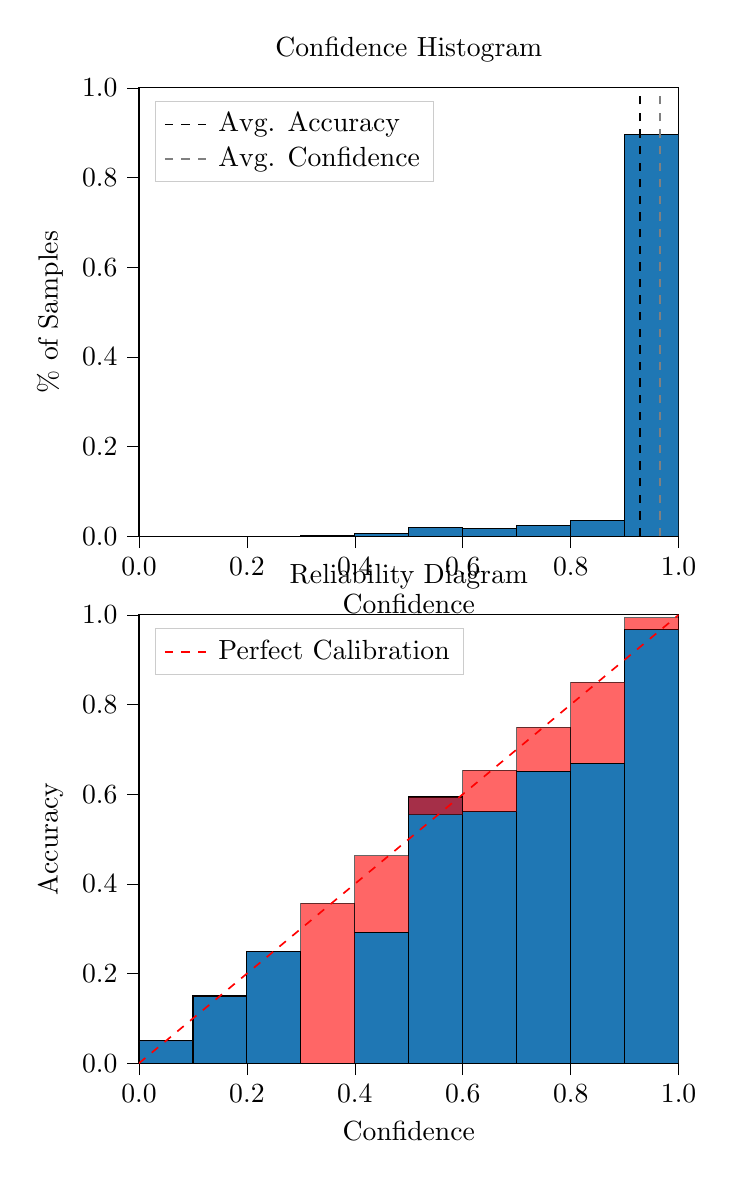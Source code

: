% This file was created by tikzplotlib v0.9.8.
\begin{tikzpicture}

\definecolor{color0}{rgb}{0.122,0.467,0.706}

\begin{groupplot}[group style={group size=1 by 2}]
\nextgroupplot[
legend cell align={left},
legend style={
  fill opacity=0.8,
  draw opacity=1,
  text opacity=1,
  at={(0.03,0.97)},
  anchor=north west,
  draw=white!80!black
},
tick align=outside,
tick pos=left,
title={Confidence Histogram},
x grid style={white!69.02!black},
xlabel={Confidence},
xmin=0, xmax=1,
xtick style={color=black},
xtick={0,0.2,0.4,0.6,0.8,1},
xticklabels={0.0,0.2,0.4,0.6,0.8,1.0},
y grid style={white!69.02!black},
ylabel={\% of Samples},
ymin=0, ymax=1,
ytick style={color=black},
ytick={0,0.2,0.4,0.6,0.8,1},
yticklabels={0.0,0.2,0.4,0.6,0.8,1.0}
]
\draw[draw=black,fill=color0] (axis cs:-6.939e-18,0) rectangle (axis cs:0.1,0);
\draw[draw=black,fill=color0] (axis cs:0.1,0) rectangle (axis cs:0.2,0);
\draw[draw=black,fill=color0] (axis cs:0.2,0) rectangle (axis cs:0.3,0);
\draw[draw=black,fill=color0] (axis cs:0.3,0) rectangle (axis cs:0.4,0.001);
\draw[draw=black,fill=color0] (axis cs:0.4,0) rectangle (axis cs:0.5,0.007);
\draw[draw=black,fill=color0] (axis cs:0.5,0) rectangle (axis cs:0.6,0.02);
\draw[draw=black,fill=color0] (axis cs:0.6,0) rectangle (axis cs:0.7,0.017);
\draw[draw=black,fill=color0] (axis cs:0.7,0) rectangle (axis cs:0.8,0.024);
\draw[draw=black,fill=color0] (axis cs:0.8,0) rectangle (axis cs:0.9,0.035);
\draw[draw=black,fill=color0] (axis cs:0.9,0) rectangle (axis cs:1,0.896);
\addplot [semithick, black, dashed]
table {%
0.929 0
0.929 1
};
\addlegendentry{Avg. Accuracy}
\addplot [semithick, white!50.196!black, dashed]
table {%
0.965 0
0.965 1
};
\addlegendentry{Avg. Confidence}

\nextgroupplot[
legend cell align={left},
legend style={
  fill opacity=0.8,
  draw opacity=1,
  text opacity=1,
  at={(0.03,0.97)},
  anchor=north west,
  draw=white!80!black
},
tick align=outside,
tick pos=left,
title={Reliability Diagram},
x grid style={white!69.02!black},
xlabel={Confidence},
xmin=0, xmax=1,
xtick style={color=black},
xtick={0,0.2,0.4,0.6,0.8,1},
xticklabels={0.0,0.2,0.4,0.6,0.8,1.0},
y grid style={white!69.02!black},
ylabel={Accuracy},
ymin=0, ymax=1,
ytick style={color=black},
ytick={0,0.2,0.4,0.6,0.8,1},
yticklabels={0.0,0.2,0.4,0.6,0.8,1.0}
]
\draw[draw=black,fill=color0] (axis cs:-6.939e-18,0) rectangle (axis cs:0.1,0.05);
\draw[draw=black,fill=color0] (axis cs:0.1,0) rectangle (axis cs:0.2,0.15);
\draw[draw=black,fill=color0] (axis cs:0.2,0) rectangle (axis cs:0.3,0.25);
\draw[draw=black,fill=color0] (axis cs:0.3,0) rectangle (axis cs:0.4,0);
\draw[draw=black,fill=color0] (axis cs:0.4,0) rectangle (axis cs:0.5,0.292);
\draw[draw=black,fill=color0] (axis cs:0.5,0) rectangle (axis cs:0.6,0.594);
\draw[draw=black,fill=color0] (axis cs:0.6,0) rectangle (axis cs:0.7,0.561);
\draw[draw=black,fill=color0] (axis cs:0.7,0) rectangle (axis cs:0.8,0.651);
\draw[draw=black,fill=color0] (axis cs:0.8,0) rectangle (axis cs:0.9,0.669);
\draw[draw=black,fill=color0] (axis cs:0.9,0) rectangle (axis cs:1,0.967);
\draw[draw=black,fill=red,opacity=0.6] (axis cs:-6.939e-18,0.05) rectangle (axis cs:0.1,0.05);
\draw[draw=black,fill=red,opacity=0.6] (axis cs:0.1,0.15) rectangle (axis cs:0.2,0.15);
\draw[draw=black,fill=red,opacity=0.6] (axis cs:0.2,0.25) rectangle (axis cs:0.3,0.25);
\draw[draw=black,fill=red,opacity=0.6] (axis cs:0.3,0) rectangle (axis cs:0.4,0.357);
\draw[draw=black,fill=red,opacity=0.6] (axis cs:0.4,0.292) rectangle (axis cs:0.5,0.463);
\draw[draw=black,fill=red,opacity=0.6] (axis cs:0.5,0.594) rectangle (axis cs:0.6,0.554);
\draw[draw=black,fill=red,opacity=0.6] (axis cs:0.6,0.561) rectangle (axis cs:0.7,0.653);
\draw[draw=black,fill=red,opacity=0.6] (axis cs:0.7,0.651) rectangle (axis cs:0.8,0.749);
\draw[draw=black,fill=red,opacity=0.6] (axis cs:0.8,0.669) rectangle (axis cs:0.9,0.85);
\draw[draw=black,fill=red,opacity=0.6] (axis cs:0.9,0.967) rectangle (axis cs:1,0.994);
\addplot [semithick, red, dashed]
table {%
0 0
1 1
};
\addlegendentry{Perfect Calibration}
\end{groupplot}

\end{tikzpicture}
